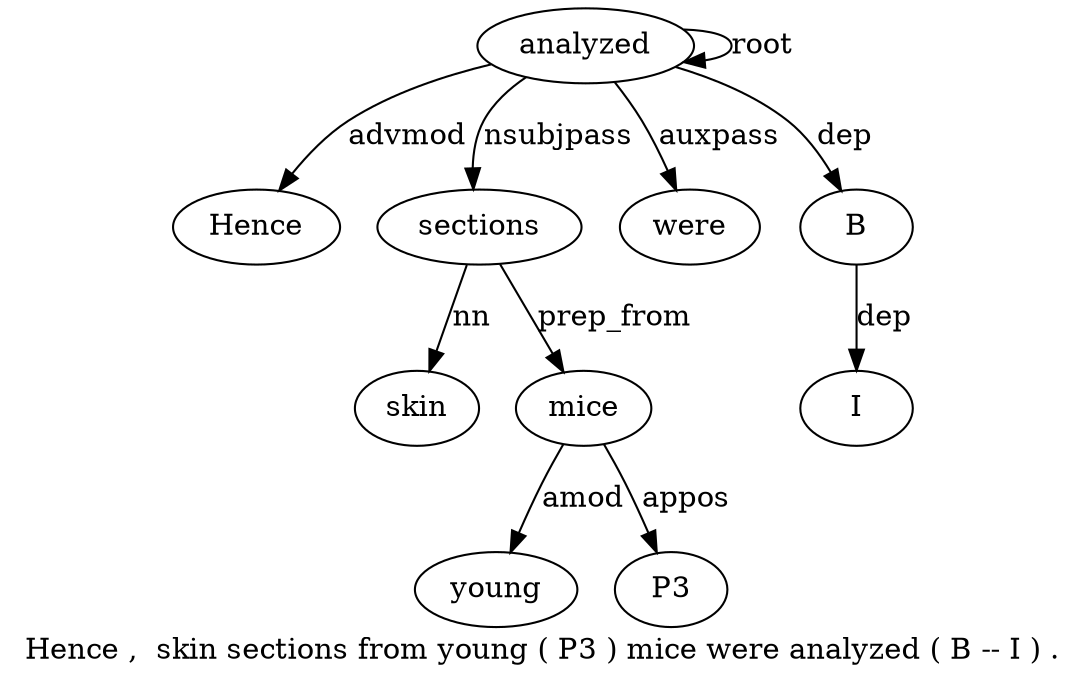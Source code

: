digraph "Hence ,  skin sections from young ( P3 ) mice were analyzed ( B -- I ) ." {
label="Hence ,  skin sections from young ( P3 ) mice were analyzed ( B -- I ) .";
analyzed12 [style=filled, fillcolor=white, label=analyzed];
Hence1 [style=filled, fillcolor=white, label=Hence];
analyzed12 -> Hence1  [label=advmod];
sections4 [style=filled, fillcolor=white, label=sections];
skin3 [style=filled, fillcolor=white, label=skin];
sections4 -> skin3  [label=nn];
analyzed12 -> sections4  [label=nsubjpass];
mice10 [style=filled, fillcolor=white, label=mice];
young6 [style=filled, fillcolor=white, label=young];
mice10 -> young6  [label=amod];
P38 [style=filled, fillcolor=white, label=P3];
mice10 -> P38  [label=appos];
sections4 -> mice10  [label=prep_from];
were11 [style=filled, fillcolor=white, label=were];
analyzed12 -> were11  [label=auxpass];
analyzed12 -> analyzed12  [label=root];
B14 [style=filled, fillcolor=white, label=B];
analyzed12 -> B14  [label=dep];
I16 [style=filled, fillcolor=white, label=I];
B14 -> I16  [label=dep];
}
